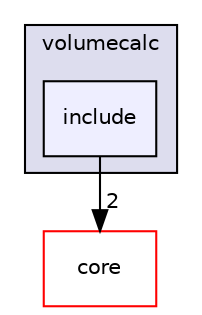 digraph "modules/volumecalc/include" {
  compound=true
  node [ fontsize="10", fontname="Helvetica"];
  edge [ labelfontsize="10", labelfontname="Helvetica"];
  subgraph clusterdir_0c5bf1f690e6d55834c7ff54852b56dc {
    graph [ bgcolor="#ddddee", pencolor="black", label="volumecalc" fontname="Helvetica", fontsize="10", URL="dir_0c5bf1f690e6d55834c7ff54852b56dc.html"]
  dir_82ad55c0c8256417f79bb96f3d30abaf [shape=box, label="include", style="filled", fillcolor="#eeeeff", pencolor="black", URL="dir_82ad55c0c8256417f79bb96f3d30abaf.html"];
  }
  dir_af9662fc3bbb718d08ee7fbee3548177 [shape=box label="core" fillcolor="white" style="filled" color="red" URL="dir_af9662fc3bbb718d08ee7fbee3548177.html"];
  dir_82ad55c0c8256417f79bb96f3d30abaf->dir_af9662fc3bbb718d08ee7fbee3548177 [headlabel="2", labeldistance=1.5 headhref="dir_000028_000005.html"];
}
